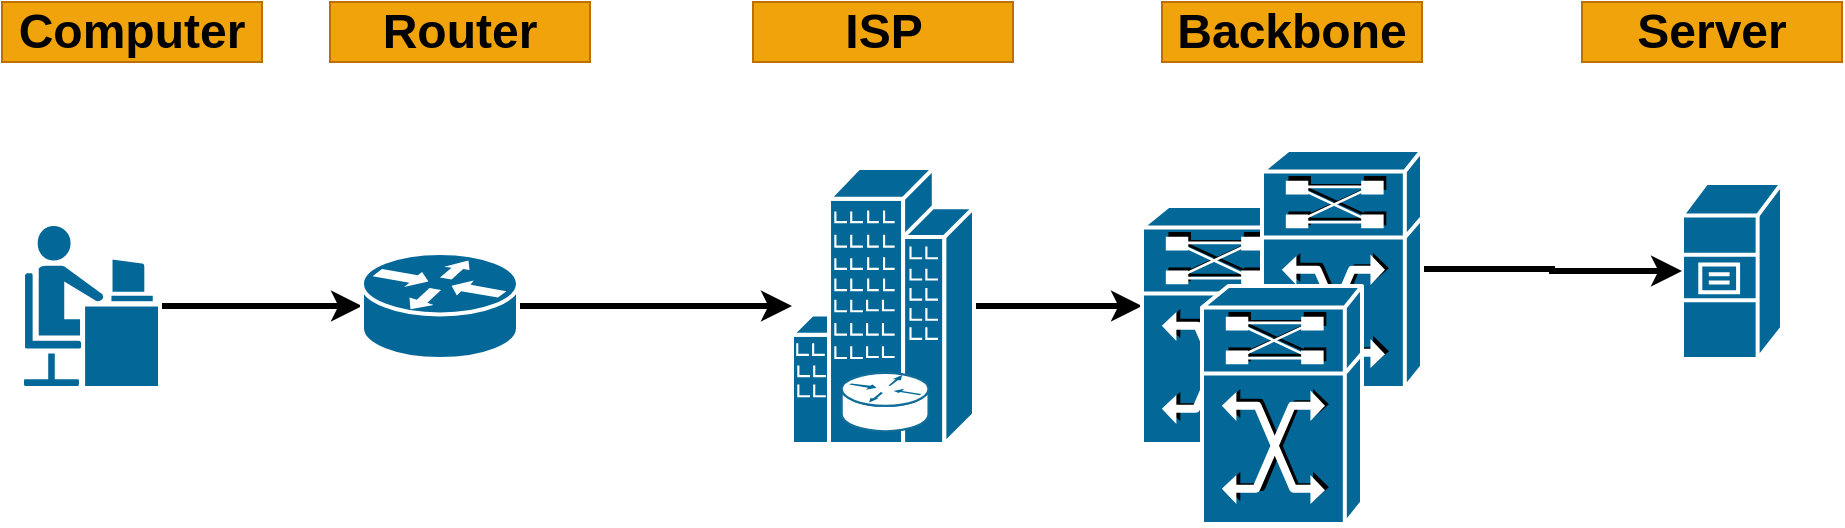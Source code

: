 <mxfile version="20.6.2" type="device"><diagram id="ZzrY9_B9jC9xOs_7Z7fI" name="Page-1"><mxGraphModel dx="2106" dy="724" grid="1" gridSize="10" guides="1" tooltips="1" connect="1" arrows="1" fold="1" page="1" pageScale="1" pageWidth="850" pageHeight="1100" math="0" shadow="0"><root><mxCell id="0"/><mxCell id="1" parent="0"/><mxCell id="RIepIJ_DtJSMXSnuriRU-21" style="edgeStyle=orthogonalEdgeStyle;rounded=0;orthogonalLoop=1;jettySize=auto;html=1;strokeWidth=3;" edge="1" parent="1" source="RIepIJ_DtJSMXSnuriRU-5" target="RIepIJ_DtJSMXSnuriRU-6"><mxGeometry relative="1" as="geometry"/></mxCell><mxCell id="RIepIJ_DtJSMXSnuriRU-5" value="" style="shape=mxgraph.cisco.people.androgenous_person;sketch=0;html=1;pointerEvents=1;dashed=0;fillColor=#036897;strokeColor=#ffffff;strokeWidth=2;verticalLabelPosition=bottom;verticalAlign=top;align=center;outlineConnect=0;" vertex="1" parent="1"><mxGeometry x="-810" y="379" width="69" height="82" as="geometry"/></mxCell><mxCell id="RIepIJ_DtJSMXSnuriRU-22" style="edgeStyle=orthogonalEdgeStyle;rounded=0;orthogonalLoop=1;jettySize=auto;html=1;strokeWidth=3;" edge="1" parent="1" source="RIepIJ_DtJSMXSnuriRU-6" target="RIepIJ_DtJSMXSnuriRU-10"><mxGeometry relative="1" as="geometry"/></mxCell><mxCell id="RIepIJ_DtJSMXSnuriRU-6" value="" style="shape=mxgraph.cisco.routers.router;sketch=0;html=1;pointerEvents=1;dashed=0;fillColor=#036897;strokeColor=#ffffff;strokeWidth=2;verticalLabelPosition=bottom;verticalAlign=top;align=center;outlineConnect=0;" vertex="1" parent="1"><mxGeometry x="-640" y="393.5" width="78" height="53" as="geometry"/></mxCell><mxCell id="RIepIJ_DtJSMXSnuriRU-8" value="" style="shape=mxgraph.cisco.servers.file_server;sketch=0;html=1;pointerEvents=1;dashed=0;fillColor=#036897;strokeColor=#ffffff;strokeWidth=2;verticalLabelPosition=bottom;verticalAlign=top;align=center;outlineConnect=0;" vertex="1" parent="1"><mxGeometry x="20" y="358.5" width="50" height="88" as="geometry"/></mxCell><mxCell id="RIepIJ_DtJSMXSnuriRU-23" style="edgeStyle=orthogonalEdgeStyle;rounded=0;orthogonalLoop=1;jettySize=auto;html=1;strokeWidth=3;" edge="1" parent="1" source="RIepIJ_DtJSMXSnuriRU-10"><mxGeometry relative="1" as="geometry"><mxPoint x="-250.0" y="420" as="targetPoint"/></mxGeometry></mxCell><mxCell id="RIepIJ_DtJSMXSnuriRU-10" value="" style="shape=mxgraph.cisco.routers.router_in_building;sketch=0;html=1;pointerEvents=1;dashed=0;fillColor=#036897;strokeColor=#ffffff;strokeWidth=2;verticalLabelPosition=bottom;verticalAlign=top;align=center;outlineConnect=0;" vertex="1" parent="1"><mxGeometry x="-425" y="351" width="91" height="138" as="geometry"/></mxCell><mxCell id="RIepIJ_DtJSMXSnuriRU-11" value="&lt;font style=&quot;font-size: 24px&quot;&gt;Computer&lt;br&gt;&lt;/font&gt;" style="rounded=0;whiteSpace=wrap;html=1;fillColor=#f0a30a;strokeColor=#BD7000;fontColor=#000000;fontStyle=1" vertex="1" parent="1"><mxGeometry x="-820.0" y="268" width="130" height="30" as="geometry"/></mxCell><mxCell id="RIepIJ_DtJSMXSnuriRU-14" value="&lt;font style=&quot;font-size: 24px&quot;&gt;Router&lt;br&gt;&lt;/font&gt;" style="rounded=0;whiteSpace=wrap;html=1;fillColor=#f0a30a;strokeColor=#BD7000;fontColor=#000000;fontStyle=1" vertex="1" parent="1"><mxGeometry x="-656.0" y="268" width="130" height="30" as="geometry"/></mxCell><mxCell id="RIepIJ_DtJSMXSnuriRU-15" value="" style="shape=mxgraph.cisco.routers.atm_tag_switch_router;sketch=0;html=1;pointerEvents=1;dashed=0;fillColor=#036897;strokeColor=#ffffff;strokeWidth=2;verticalLabelPosition=bottom;verticalAlign=top;align=center;outlineConnect=0;" vertex="1" parent="1"><mxGeometry x="-250" y="370" width="80" height="119" as="geometry"/></mxCell><mxCell id="RIepIJ_DtJSMXSnuriRU-18" value="&lt;font style=&quot;font-size: 24px&quot;&gt;ISP&lt;br&gt;&lt;/font&gt;" style="rounded=0;whiteSpace=wrap;html=1;fillColor=#f0a30a;strokeColor=#BD7000;fontColor=#000000;fontStyle=1" vertex="1" parent="1"><mxGeometry x="-444.5" y="268" width="130" height="30" as="geometry"/></mxCell><mxCell id="RIepIJ_DtJSMXSnuriRU-19" value="&lt;font style=&quot;font-size: 24px&quot;&gt;Backbone&lt;br&gt;&lt;/font&gt;" style="rounded=0;whiteSpace=wrap;html=1;fillColor=#f0a30a;strokeColor=#BD7000;fontColor=#000000;fontStyle=1" vertex="1" parent="1"><mxGeometry x="-240.0" y="268" width="130" height="30" as="geometry"/></mxCell><mxCell id="RIepIJ_DtJSMXSnuriRU-20" value="&lt;font style=&quot;font-size: 24px&quot;&gt;Server&lt;br&gt;&lt;/font&gt;" style="rounded=0;whiteSpace=wrap;html=1;fillColor=#f0a30a;strokeColor=#BD7000;fontColor=#000000;fontStyle=1" vertex="1" parent="1"><mxGeometry x="-30.0" y="268" width="130" height="30" as="geometry"/></mxCell><mxCell id="RIepIJ_DtJSMXSnuriRU-28" style="edgeStyle=orthogonalEdgeStyle;rounded=0;orthogonalLoop=1;jettySize=auto;html=1;strokeWidth=3;" edge="1" parent="1" source="RIepIJ_DtJSMXSnuriRU-25" target="RIepIJ_DtJSMXSnuriRU-8"><mxGeometry relative="1" as="geometry"/></mxCell><mxCell id="RIepIJ_DtJSMXSnuriRU-25" value="" style="shape=mxgraph.cisco.routers.atm_tag_switch_router;sketch=0;html=1;pointerEvents=1;dashed=0;fillColor=#036897;strokeColor=#ffffff;strokeWidth=2;verticalLabelPosition=bottom;verticalAlign=top;align=center;outlineConnect=0;" vertex="1" parent="1"><mxGeometry x="-190" y="342" width="80" height="119" as="geometry"/></mxCell><mxCell id="RIepIJ_DtJSMXSnuriRU-27" value="" style="shape=mxgraph.cisco.routers.atm_tag_switch_router;sketch=0;html=1;pointerEvents=1;dashed=0;fillColor=#036897;strokeColor=#ffffff;strokeWidth=2;verticalLabelPosition=bottom;verticalAlign=top;align=center;outlineConnect=0;" vertex="1" parent="1"><mxGeometry x="-220" y="410" width="80" height="119" as="geometry"/></mxCell></root></mxGraphModel></diagram></mxfile>